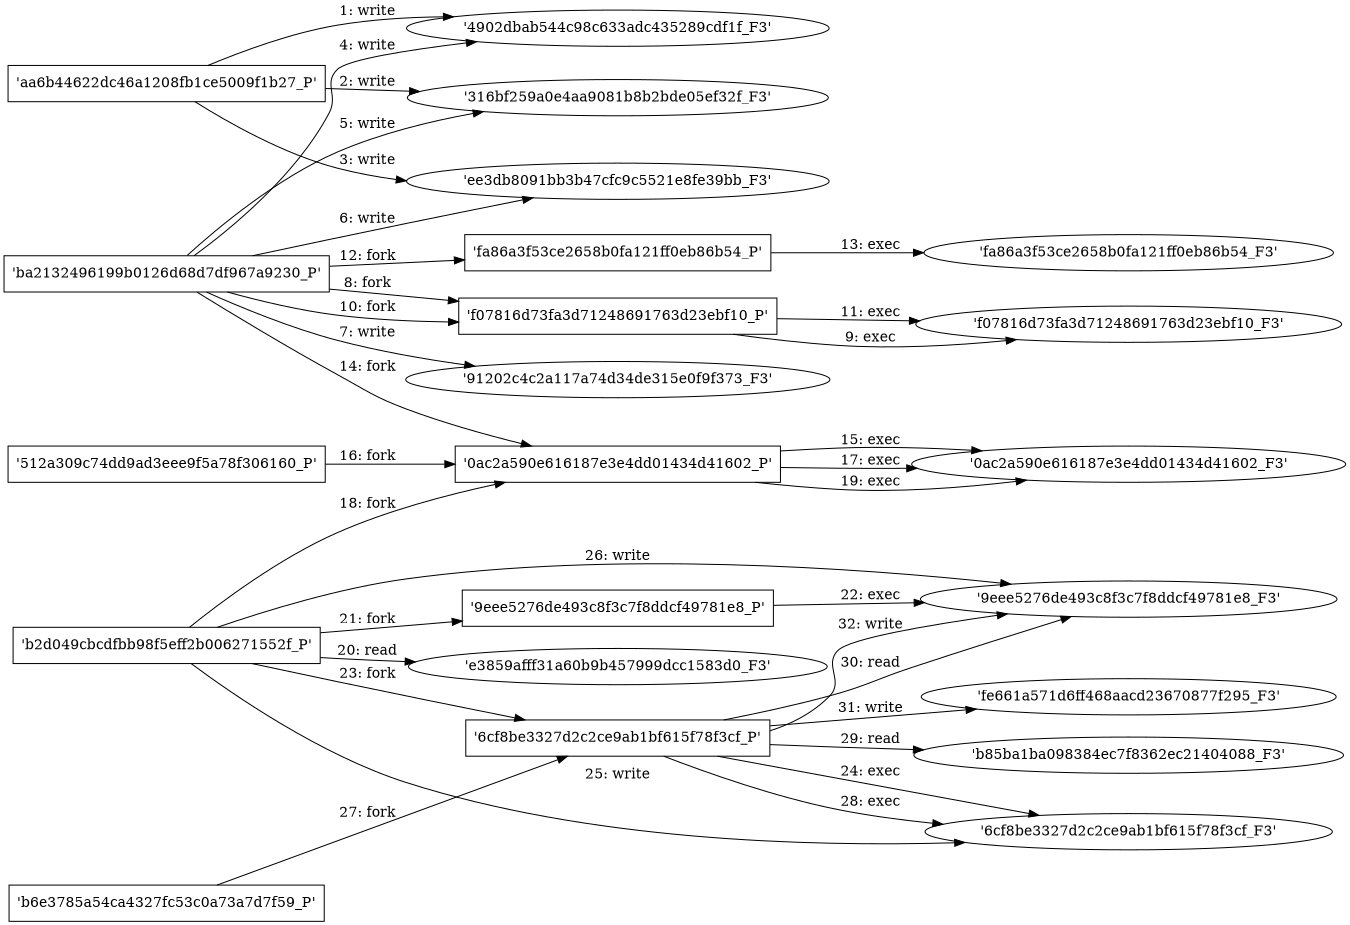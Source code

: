 digraph "D:\Learning\Paper\apt\基于CTI的攻击预警\Dataset\攻击图\ASGfromALLCTI\Windows Defender ATP machine learning and AMSI Unearthing script-based attacks that ‘live off the land’.dot" {
rankdir="LR"
size="9"
fixedsize="false"
splines="true"
nodesep=0.3
ranksep=0
fontsize=10
overlap="scalexy"
engine= "neato"
	"'4902dbab544c98c633adc435289cdf1f_F3'" [node_type=file shape=ellipse]
	"'aa6b44622dc46a1208fb1ce5009f1b27_P'" [node_type=Process shape=box]
	"'aa6b44622dc46a1208fb1ce5009f1b27_P'" -> "'4902dbab544c98c633adc435289cdf1f_F3'" [label="1: write"]
	"'316bf259a0e4aa9081b8b2bde05ef32f_F3'" [node_type=file shape=ellipse]
	"'aa6b44622dc46a1208fb1ce5009f1b27_P'" [node_type=Process shape=box]
	"'aa6b44622dc46a1208fb1ce5009f1b27_P'" -> "'316bf259a0e4aa9081b8b2bde05ef32f_F3'" [label="2: write"]
	"'ee3db8091bb3b47cfc9c5521e8fe39bb_F3'" [node_type=file shape=ellipse]
	"'aa6b44622dc46a1208fb1ce5009f1b27_P'" [node_type=Process shape=box]
	"'aa6b44622dc46a1208fb1ce5009f1b27_P'" -> "'ee3db8091bb3b47cfc9c5521e8fe39bb_F3'" [label="3: write"]
	"'4902dbab544c98c633adc435289cdf1f_F3'" [node_type=file shape=ellipse]
	"'ba2132496199b0126d68d7df967a9230_P'" [node_type=Process shape=box]
	"'ba2132496199b0126d68d7df967a9230_P'" -> "'4902dbab544c98c633adc435289cdf1f_F3'" [label="4: write"]
	"'316bf259a0e4aa9081b8b2bde05ef32f_F3'" [node_type=file shape=ellipse]
	"'ba2132496199b0126d68d7df967a9230_P'" [node_type=Process shape=box]
	"'ba2132496199b0126d68d7df967a9230_P'" -> "'316bf259a0e4aa9081b8b2bde05ef32f_F3'" [label="5: write"]
	"'ee3db8091bb3b47cfc9c5521e8fe39bb_F3'" [node_type=file shape=ellipse]
	"'ba2132496199b0126d68d7df967a9230_P'" [node_type=Process shape=box]
	"'ba2132496199b0126d68d7df967a9230_P'" -> "'ee3db8091bb3b47cfc9c5521e8fe39bb_F3'" [label="6: write"]
	"'91202c4c2a117a74d34de315e0f9f373_F3'" [node_type=file shape=ellipse]
	"'ba2132496199b0126d68d7df967a9230_P'" [node_type=Process shape=box]
	"'ba2132496199b0126d68d7df967a9230_P'" -> "'91202c4c2a117a74d34de315e0f9f373_F3'" [label="7: write"]
	"'ba2132496199b0126d68d7df967a9230_P'" [node_type=Process shape=box]
	"'f07816d73fa3d71248691763d23ebf10_P'" [node_type=Process shape=box]
	"'ba2132496199b0126d68d7df967a9230_P'" -> "'f07816d73fa3d71248691763d23ebf10_P'" [label="8: fork"]
	"'f07816d73fa3d71248691763d23ebf10_P'" [node_type=Process shape=box]
	"'f07816d73fa3d71248691763d23ebf10_F3'" [node_type=File shape=ellipse]
	"'f07816d73fa3d71248691763d23ebf10_P'" -> "'f07816d73fa3d71248691763d23ebf10_F3'" [label="9: exec"]
	"'ba2132496199b0126d68d7df967a9230_P'" [node_type=Process shape=box]
	"'f07816d73fa3d71248691763d23ebf10_P'" [node_type=Process shape=box]
	"'ba2132496199b0126d68d7df967a9230_P'" -> "'f07816d73fa3d71248691763d23ebf10_P'" [label="10: fork"]
	"'f07816d73fa3d71248691763d23ebf10_P'" [node_type=Process shape=box]
	"'f07816d73fa3d71248691763d23ebf10_F3'" [node_type=File shape=ellipse]
	"'f07816d73fa3d71248691763d23ebf10_P'" -> "'f07816d73fa3d71248691763d23ebf10_F3'" [label="11: exec"]
	"'ba2132496199b0126d68d7df967a9230_P'" [node_type=Process shape=box]
	"'fa86a3f53ce2658b0fa121ff0eb86b54_P'" [node_type=Process shape=box]
	"'ba2132496199b0126d68d7df967a9230_P'" -> "'fa86a3f53ce2658b0fa121ff0eb86b54_P'" [label="12: fork"]
	"'fa86a3f53ce2658b0fa121ff0eb86b54_P'" [node_type=Process shape=box]
	"'fa86a3f53ce2658b0fa121ff0eb86b54_F3'" [node_type=File shape=ellipse]
	"'fa86a3f53ce2658b0fa121ff0eb86b54_P'" -> "'fa86a3f53ce2658b0fa121ff0eb86b54_F3'" [label="13: exec"]
	"'ba2132496199b0126d68d7df967a9230_P'" [node_type=Process shape=box]
	"'0ac2a590e616187e3e4dd01434d41602_P'" [node_type=Process shape=box]
	"'ba2132496199b0126d68d7df967a9230_P'" -> "'0ac2a590e616187e3e4dd01434d41602_P'" [label="14: fork"]
	"'0ac2a590e616187e3e4dd01434d41602_P'" [node_type=Process shape=box]
	"'0ac2a590e616187e3e4dd01434d41602_F3'" [node_type=File shape=ellipse]
	"'0ac2a590e616187e3e4dd01434d41602_P'" -> "'0ac2a590e616187e3e4dd01434d41602_F3'" [label="15: exec"]
	"'512a309c74dd9ad3eee9f5a78f306160_P'" [node_type=Process shape=box]
	"'0ac2a590e616187e3e4dd01434d41602_P'" [node_type=Process shape=box]
	"'512a309c74dd9ad3eee9f5a78f306160_P'" -> "'0ac2a590e616187e3e4dd01434d41602_P'" [label="16: fork"]
	"'0ac2a590e616187e3e4dd01434d41602_P'" [node_type=Process shape=box]
	"'0ac2a590e616187e3e4dd01434d41602_F3'" [node_type=File shape=ellipse]
	"'0ac2a590e616187e3e4dd01434d41602_P'" -> "'0ac2a590e616187e3e4dd01434d41602_F3'" [label="17: exec"]
	"'b2d049cbcdfbb98f5eff2b006271552f_P'" [node_type=Process shape=box]
	"'0ac2a590e616187e3e4dd01434d41602_P'" [node_type=Process shape=box]
	"'b2d049cbcdfbb98f5eff2b006271552f_P'" -> "'0ac2a590e616187e3e4dd01434d41602_P'" [label="18: fork"]
	"'0ac2a590e616187e3e4dd01434d41602_P'" [node_type=Process shape=box]
	"'0ac2a590e616187e3e4dd01434d41602_F3'" [node_type=File shape=ellipse]
	"'0ac2a590e616187e3e4dd01434d41602_P'" -> "'0ac2a590e616187e3e4dd01434d41602_F3'" [label="19: exec"]
	"'e3859afff31a60b9b457999dcc1583d0_F3'" [node_type=file shape=ellipse]
	"'b2d049cbcdfbb98f5eff2b006271552f_P'" [node_type=Process shape=box]
	"'b2d049cbcdfbb98f5eff2b006271552f_P'" -> "'e3859afff31a60b9b457999dcc1583d0_F3'" [label="20: read"]
	"'b2d049cbcdfbb98f5eff2b006271552f_P'" [node_type=Process shape=box]
	"'9eee5276de493c8f3c7f8ddcf49781e8_P'" [node_type=Process shape=box]
	"'b2d049cbcdfbb98f5eff2b006271552f_P'" -> "'9eee5276de493c8f3c7f8ddcf49781e8_P'" [label="21: fork"]
	"'9eee5276de493c8f3c7f8ddcf49781e8_P'" [node_type=Process shape=box]
	"'9eee5276de493c8f3c7f8ddcf49781e8_F3'" [node_type=File shape=ellipse]
	"'9eee5276de493c8f3c7f8ddcf49781e8_P'" -> "'9eee5276de493c8f3c7f8ddcf49781e8_F3'" [label="22: exec"]
	"'b2d049cbcdfbb98f5eff2b006271552f_P'" [node_type=Process shape=box]
	"'6cf8be3327d2c2ce9ab1bf615f78f3cf_P'" [node_type=Process shape=box]
	"'b2d049cbcdfbb98f5eff2b006271552f_P'" -> "'6cf8be3327d2c2ce9ab1bf615f78f3cf_P'" [label="23: fork"]
	"'6cf8be3327d2c2ce9ab1bf615f78f3cf_P'" [node_type=Process shape=box]
	"'6cf8be3327d2c2ce9ab1bf615f78f3cf_F3'" [node_type=File shape=ellipse]
	"'6cf8be3327d2c2ce9ab1bf615f78f3cf_P'" -> "'6cf8be3327d2c2ce9ab1bf615f78f3cf_F3'" [label="24: exec"]
	"'6cf8be3327d2c2ce9ab1bf615f78f3cf_F3'" [node_type=file shape=ellipse]
	"'b2d049cbcdfbb98f5eff2b006271552f_P'" [node_type=Process shape=box]
	"'b2d049cbcdfbb98f5eff2b006271552f_P'" -> "'6cf8be3327d2c2ce9ab1bf615f78f3cf_F3'" [label="25: write"]
	"'9eee5276de493c8f3c7f8ddcf49781e8_F3'" [node_type=file shape=ellipse]
	"'b2d049cbcdfbb98f5eff2b006271552f_P'" [node_type=Process shape=box]
	"'b2d049cbcdfbb98f5eff2b006271552f_P'" -> "'9eee5276de493c8f3c7f8ddcf49781e8_F3'" [label="26: write"]
	"'b6e3785a54ca4327fc53c0a73a7d7f59_P'" [node_type=Process shape=box]
	"'6cf8be3327d2c2ce9ab1bf615f78f3cf_P'" [node_type=Process shape=box]
	"'b6e3785a54ca4327fc53c0a73a7d7f59_P'" -> "'6cf8be3327d2c2ce9ab1bf615f78f3cf_P'" [label="27: fork"]
	"'6cf8be3327d2c2ce9ab1bf615f78f3cf_P'" [node_type=Process shape=box]
	"'6cf8be3327d2c2ce9ab1bf615f78f3cf_F3'" [node_type=File shape=ellipse]
	"'6cf8be3327d2c2ce9ab1bf615f78f3cf_P'" -> "'6cf8be3327d2c2ce9ab1bf615f78f3cf_F3'" [label="28: exec"]
	"'b85ba1ba098384ec7f8362ec21404088_F3'" [node_type=file shape=ellipse]
	"'6cf8be3327d2c2ce9ab1bf615f78f3cf_P'" [node_type=Process shape=box]
	"'6cf8be3327d2c2ce9ab1bf615f78f3cf_P'" -> "'b85ba1ba098384ec7f8362ec21404088_F3'" [label="29: read"]
	"'9eee5276de493c8f3c7f8ddcf49781e8_F3'" [node_type=file shape=ellipse]
	"'6cf8be3327d2c2ce9ab1bf615f78f3cf_P'" [node_type=Process shape=box]
	"'6cf8be3327d2c2ce9ab1bf615f78f3cf_P'" -> "'9eee5276de493c8f3c7f8ddcf49781e8_F3'" [label="30: read"]
	"'fe661a571d6ff468aacd23670877f295_F3'" [node_type=file shape=ellipse]
	"'6cf8be3327d2c2ce9ab1bf615f78f3cf_P'" [node_type=Process shape=box]
	"'6cf8be3327d2c2ce9ab1bf615f78f3cf_P'" -> "'fe661a571d6ff468aacd23670877f295_F3'" [label="31: write"]
	"'9eee5276de493c8f3c7f8ddcf49781e8_F3'" [node_type=file shape=ellipse]
	"'6cf8be3327d2c2ce9ab1bf615f78f3cf_P'" [node_type=Process shape=box]
	"'6cf8be3327d2c2ce9ab1bf615f78f3cf_P'" -> "'9eee5276de493c8f3c7f8ddcf49781e8_F3'" [label="32: write"]
}
